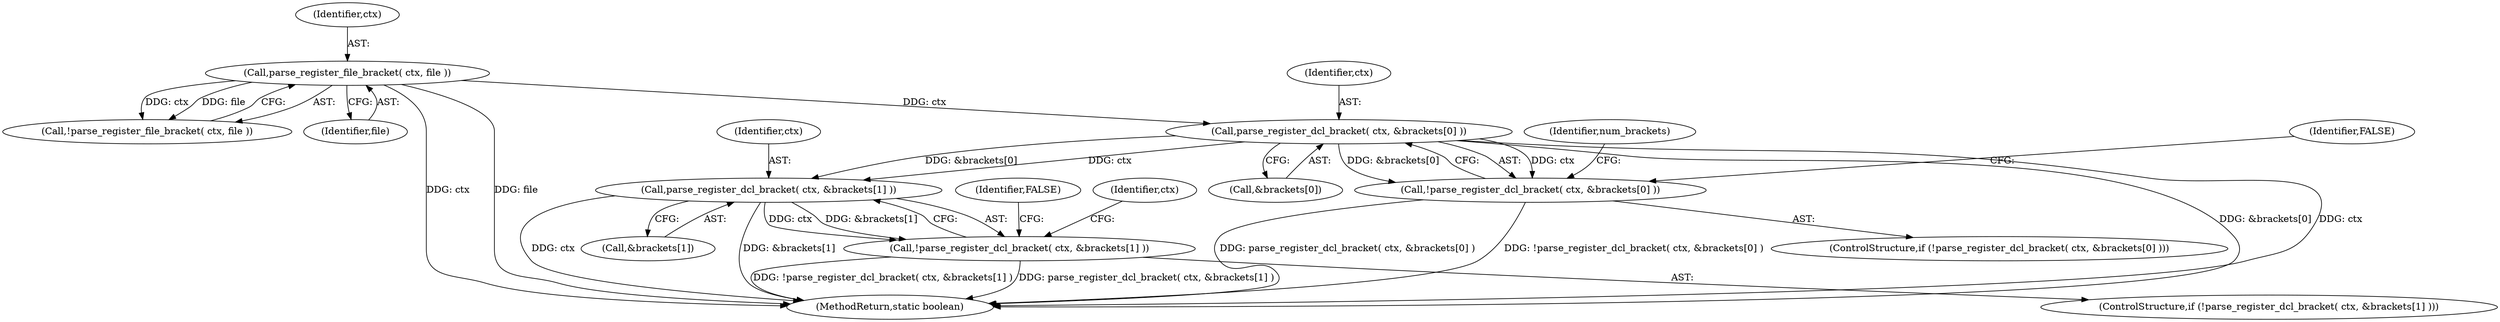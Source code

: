 digraph "0_virglrenderer_e534b51ca3c3cd25f3990589932a9ed711c59b27@array" {
"1001322" [label="(Call,parse_register_dcl_bracket( ctx, &brackets[0] ))"];
"1001315" [label="(Call,parse_register_file_bracket( ctx, file ))"];
"1001321" [label="(Call,!parse_register_dcl_bracket( ctx, &brackets[0] ))"];
"1001372" [label="(Call,parse_register_dcl_bracket( ctx, &brackets[1] ))"];
"1001371" [label="(Call,!parse_register_dcl_bracket( ctx, &brackets[1] ))"];
"1001323" [label="(Identifier,ctx)"];
"1001314" [label="(Call,!parse_register_file_bracket( ctx, file ))"];
"1001374" [label="(Call,&brackets[1])"];
"1001322" [label="(Call,parse_register_dcl_bracket( ctx, &brackets[0] ))"];
"1001320" [label="(ControlStructure,if (!parse_register_dcl_bracket( ctx, &brackets[0] )))"];
"1001373" [label="(Identifier,ctx)"];
"1001379" [label="(Identifier,FALSE)"];
"1001317" [label="(Identifier,file)"];
"1001385" [label="(Identifier,ctx)"];
"1001372" [label="(Call,parse_register_dcl_bracket( ctx, &brackets[1] ))"];
"1004167" [label="(MethodReturn,static boolean)"];
"1001370" [label="(ControlStructure,if (!parse_register_dcl_bracket( ctx, &brackets[1] )))"];
"1001324" [label="(Call,&brackets[0])"];
"1001332" [label="(Identifier,num_brackets)"];
"1001371" [label="(Call,!parse_register_dcl_bracket( ctx, &brackets[1] ))"];
"1001321" [label="(Call,!parse_register_dcl_bracket( ctx, &brackets[0] ))"];
"1001316" [label="(Identifier,ctx)"];
"1001329" [label="(Identifier,FALSE)"];
"1001315" [label="(Call,parse_register_file_bracket( ctx, file ))"];
"1001322" -> "1001321"  [label="AST: "];
"1001322" -> "1001324"  [label="CFG: "];
"1001323" -> "1001322"  [label="AST: "];
"1001324" -> "1001322"  [label="AST: "];
"1001321" -> "1001322"  [label="CFG: "];
"1001322" -> "1004167"  [label="DDG: &brackets[0]"];
"1001322" -> "1004167"  [label="DDG: ctx"];
"1001322" -> "1001321"  [label="DDG: ctx"];
"1001322" -> "1001321"  [label="DDG: &brackets[0]"];
"1001315" -> "1001322"  [label="DDG: ctx"];
"1001322" -> "1001372"  [label="DDG: ctx"];
"1001322" -> "1001372"  [label="DDG: &brackets[0]"];
"1001315" -> "1001314"  [label="AST: "];
"1001315" -> "1001317"  [label="CFG: "];
"1001316" -> "1001315"  [label="AST: "];
"1001317" -> "1001315"  [label="AST: "];
"1001314" -> "1001315"  [label="CFG: "];
"1001315" -> "1004167"  [label="DDG: ctx"];
"1001315" -> "1004167"  [label="DDG: file"];
"1001315" -> "1001314"  [label="DDG: ctx"];
"1001315" -> "1001314"  [label="DDG: file"];
"1001321" -> "1001320"  [label="AST: "];
"1001329" -> "1001321"  [label="CFG: "];
"1001332" -> "1001321"  [label="CFG: "];
"1001321" -> "1004167"  [label="DDG: !parse_register_dcl_bracket( ctx, &brackets[0] )"];
"1001321" -> "1004167"  [label="DDG: parse_register_dcl_bracket( ctx, &brackets[0] )"];
"1001372" -> "1001371"  [label="AST: "];
"1001372" -> "1001374"  [label="CFG: "];
"1001373" -> "1001372"  [label="AST: "];
"1001374" -> "1001372"  [label="AST: "];
"1001371" -> "1001372"  [label="CFG: "];
"1001372" -> "1004167"  [label="DDG: ctx"];
"1001372" -> "1004167"  [label="DDG: &brackets[1]"];
"1001372" -> "1001371"  [label="DDG: ctx"];
"1001372" -> "1001371"  [label="DDG: &brackets[1]"];
"1001371" -> "1001370"  [label="AST: "];
"1001379" -> "1001371"  [label="CFG: "];
"1001385" -> "1001371"  [label="CFG: "];
"1001371" -> "1004167"  [label="DDG: !parse_register_dcl_bracket( ctx, &brackets[1] )"];
"1001371" -> "1004167"  [label="DDG: parse_register_dcl_bracket( ctx, &brackets[1] )"];
}

